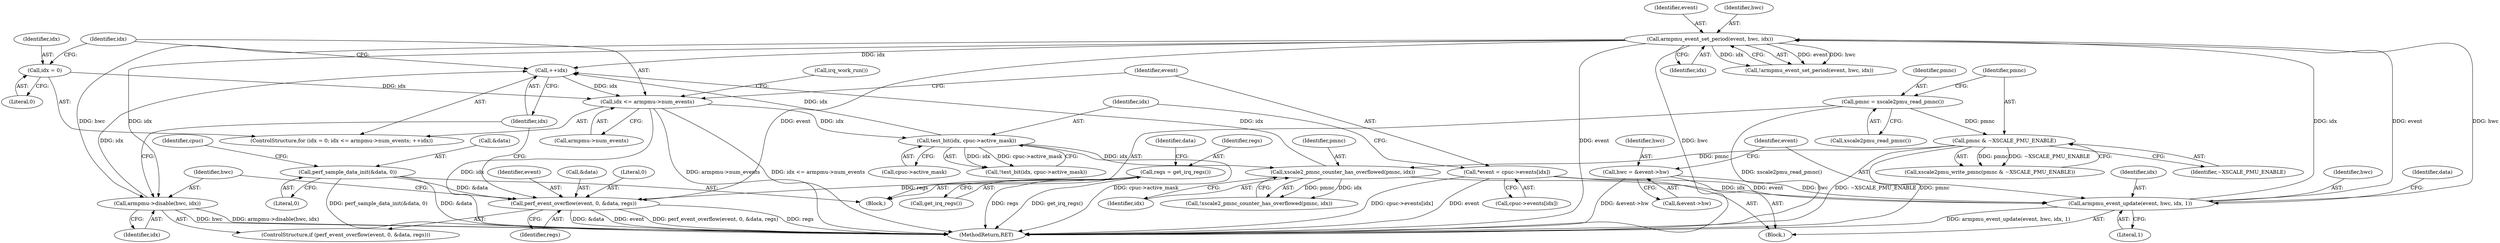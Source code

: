 digraph "1_linux_a8b0ca17b80e92faab46ee7179ba9e99ccb61233_3@pointer" {
"1000208" [label="(Call,perf_event_overflow(event, 0, &data, regs))"];
"1000202" [label="(Call,armpmu_event_set_period(event, hwc, idx))"];
"1000186" [label="(Call,armpmu_event_update(event, hwc, idx, 1))"];
"1000158" [label="(Call,*event = cpuc->events[idx])"];
"1000180" [label="(Call,hwc = &event->hw)"];
"1000176" [label="(Call,xscale2_pmnc_counter_has_overflowed(pmnc, idx))"];
"1000118" [label="(Call,pmnc & ~XSCALE_PMU_ENABLE)"];
"1000114" [label="(Call,pmnc = xscale2pmu_read_pmnc())"];
"1000168" [label="(Call,test_bit(idx, cpuc->active_mask))"];
"1000149" [label="(Call,idx <= armpmu->num_events)"];
"1000154" [label="(Call,++idx)"];
"1000214" [label="(Call,armpmu->disable(hwc, idx))"];
"1000146" [label="(Call,idx = 0)"];
"1000136" [label="(Call,perf_sample_data_init(&data, 0))"];
"1000133" [label="(Call,regs = get_irq_regs())"];
"1000175" [label="(Call,!xscale2_pmnc_counter_has_overflowed(pmnc, idx))"];
"1000154" [label="(Call,++idx)"];
"1000180" [label="(Call,hwc = &event->hw)"];
"1000141" [label="(Identifier,cpuc)"];
"1000117" [label="(Call,xscale2pmu_write_pmnc(pmnc & ~XSCALE_PMU_ENABLE))"];
"1000205" [label="(Identifier,idx)"];
"1000119" [label="(Identifier,pmnc)"];
"1000138" [label="(Identifier,data)"];
"1000156" [label="(Block,)"];
"1000168" [label="(Call,test_bit(idx, cpuc->active_mask))"];
"1000115" [label="(Identifier,pmnc)"];
"1000227" [label="(MethodReturn,RET)"];
"1000155" [label="(Identifier,idx)"];
"1000186" [label="(Call,armpmu_event_update(event, hwc, idx, 1))"];
"1000136" [label="(Call,perf_sample_data_init(&data, 0))"];
"1000118" [label="(Call,pmnc & ~XSCALE_PMU_ENABLE)"];
"1000203" [label="(Identifier,event)"];
"1000170" [label="(Call,cpuc->active_mask)"];
"1000135" [label="(Call,get_irq_regs())"];
"1000176" [label="(Call,xscale2_pmnc_counter_has_overflowed(pmnc, idx))"];
"1000177" [label="(Identifier,pmnc)"];
"1000150" [label="(Identifier,idx)"];
"1000151" [label="(Call,armpmu->num_events)"];
"1000216" [label="(Identifier,idx)"];
"1000147" [label="(Identifier,idx)"];
"1000160" [label="(Call,cpuc->events[idx])"];
"1000169" [label="(Identifier,idx)"];
"1000209" [label="(Identifier,event)"];
"1000133" [label="(Call,regs = get_irq_regs())"];
"1000107" [label="(Block,)"];
"1000202" [label="(Call,armpmu_event_set_period(event, hwc, idx))"];
"1000134" [label="(Identifier,regs)"];
"1000211" [label="(Call,&data)"];
"1000149" [label="(Call,idx <= armpmu->num_events)"];
"1000145" [label="(ControlStructure,for (idx = 0; idx <= armpmu->num_events; ++idx))"];
"1000193" [label="(Identifier,data)"];
"1000187" [label="(Identifier,event)"];
"1000189" [label="(Identifier,idx)"];
"1000207" [label="(ControlStructure,if (perf_event_overflow(event, 0, &data, regs)))"];
"1000201" [label="(Call,!armpmu_event_set_period(event, hwc, idx))"];
"1000178" [label="(Identifier,idx)"];
"1000158" [label="(Call,*event = cpuc->events[idx])"];
"1000116" [label="(Call,xscale2pmu_read_pmnc())"];
"1000139" [label="(Literal,0)"];
"1000214" [label="(Call,armpmu->disable(hwc, idx))"];
"1000120" [label="(Identifier,~XSCALE_PMU_ENABLE)"];
"1000167" [label="(Call,!test_bit(idx, cpuc->active_mask))"];
"1000137" [label="(Call,&data)"];
"1000204" [label="(Identifier,hwc)"];
"1000217" [label="(Call,irq_work_run())"];
"1000148" [label="(Literal,0)"];
"1000114" [label="(Call,pmnc = xscale2pmu_read_pmnc())"];
"1000146" [label="(Call,idx = 0)"];
"1000188" [label="(Identifier,hwc)"];
"1000159" [label="(Identifier,event)"];
"1000181" [label="(Identifier,hwc)"];
"1000208" [label="(Call,perf_event_overflow(event, 0, &data, regs))"];
"1000213" [label="(Identifier,regs)"];
"1000182" [label="(Call,&event->hw)"];
"1000190" [label="(Literal,1)"];
"1000210" [label="(Literal,0)"];
"1000215" [label="(Identifier,hwc)"];
"1000208" -> "1000207"  [label="AST: "];
"1000208" -> "1000213"  [label="CFG: "];
"1000209" -> "1000208"  [label="AST: "];
"1000210" -> "1000208"  [label="AST: "];
"1000211" -> "1000208"  [label="AST: "];
"1000213" -> "1000208"  [label="AST: "];
"1000215" -> "1000208"  [label="CFG: "];
"1000155" -> "1000208"  [label="CFG: "];
"1000208" -> "1000227"  [label="DDG: event"];
"1000208" -> "1000227"  [label="DDG: perf_event_overflow(event, 0, &data, regs)"];
"1000208" -> "1000227"  [label="DDG: regs"];
"1000208" -> "1000227"  [label="DDG: &data"];
"1000202" -> "1000208"  [label="DDG: event"];
"1000136" -> "1000208"  [label="DDG: &data"];
"1000133" -> "1000208"  [label="DDG: regs"];
"1000202" -> "1000201"  [label="AST: "];
"1000202" -> "1000205"  [label="CFG: "];
"1000203" -> "1000202"  [label="AST: "];
"1000204" -> "1000202"  [label="AST: "];
"1000205" -> "1000202"  [label="AST: "];
"1000201" -> "1000202"  [label="CFG: "];
"1000202" -> "1000227"  [label="DDG: event"];
"1000202" -> "1000227"  [label="DDG: hwc"];
"1000202" -> "1000154"  [label="DDG: idx"];
"1000202" -> "1000201"  [label="DDG: event"];
"1000202" -> "1000201"  [label="DDG: hwc"];
"1000202" -> "1000201"  [label="DDG: idx"];
"1000186" -> "1000202"  [label="DDG: event"];
"1000186" -> "1000202"  [label="DDG: hwc"];
"1000186" -> "1000202"  [label="DDG: idx"];
"1000202" -> "1000214"  [label="DDG: hwc"];
"1000202" -> "1000214"  [label="DDG: idx"];
"1000186" -> "1000156"  [label="AST: "];
"1000186" -> "1000190"  [label="CFG: "];
"1000187" -> "1000186"  [label="AST: "];
"1000188" -> "1000186"  [label="AST: "];
"1000189" -> "1000186"  [label="AST: "];
"1000190" -> "1000186"  [label="AST: "];
"1000193" -> "1000186"  [label="CFG: "];
"1000186" -> "1000227"  [label="DDG: armpmu_event_update(event, hwc, idx, 1)"];
"1000158" -> "1000186"  [label="DDG: event"];
"1000180" -> "1000186"  [label="DDG: hwc"];
"1000176" -> "1000186"  [label="DDG: idx"];
"1000158" -> "1000156"  [label="AST: "];
"1000158" -> "1000160"  [label="CFG: "];
"1000159" -> "1000158"  [label="AST: "];
"1000160" -> "1000158"  [label="AST: "];
"1000169" -> "1000158"  [label="CFG: "];
"1000158" -> "1000227"  [label="DDG: event"];
"1000158" -> "1000227"  [label="DDG: cpuc->events[idx]"];
"1000180" -> "1000156"  [label="AST: "];
"1000180" -> "1000182"  [label="CFG: "];
"1000181" -> "1000180"  [label="AST: "];
"1000182" -> "1000180"  [label="AST: "];
"1000187" -> "1000180"  [label="CFG: "];
"1000180" -> "1000227"  [label="DDG: &event->hw"];
"1000176" -> "1000175"  [label="AST: "];
"1000176" -> "1000178"  [label="CFG: "];
"1000177" -> "1000176"  [label="AST: "];
"1000178" -> "1000176"  [label="AST: "];
"1000175" -> "1000176"  [label="CFG: "];
"1000176" -> "1000154"  [label="DDG: idx"];
"1000176" -> "1000175"  [label="DDG: pmnc"];
"1000176" -> "1000175"  [label="DDG: idx"];
"1000118" -> "1000176"  [label="DDG: pmnc"];
"1000168" -> "1000176"  [label="DDG: idx"];
"1000118" -> "1000117"  [label="AST: "];
"1000118" -> "1000120"  [label="CFG: "];
"1000119" -> "1000118"  [label="AST: "];
"1000120" -> "1000118"  [label="AST: "];
"1000117" -> "1000118"  [label="CFG: "];
"1000118" -> "1000227"  [label="DDG: pmnc"];
"1000118" -> "1000227"  [label="DDG: ~XSCALE_PMU_ENABLE"];
"1000118" -> "1000117"  [label="DDG: pmnc"];
"1000118" -> "1000117"  [label="DDG: ~XSCALE_PMU_ENABLE"];
"1000114" -> "1000118"  [label="DDG: pmnc"];
"1000114" -> "1000107"  [label="AST: "];
"1000114" -> "1000116"  [label="CFG: "];
"1000115" -> "1000114"  [label="AST: "];
"1000116" -> "1000114"  [label="AST: "];
"1000119" -> "1000114"  [label="CFG: "];
"1000114" -> "1000227"  [label="DDG: xscale2pmu_read_pmnc()"];
"1000168" -> "1000167"  [label="AST: "];
"1000168" -> "1000170"  [label="CFG: "];
"1000169" -> "1000168"  [label="AST: "];
"1000170" -> "1000168"  [label="AST: "];
"1000167" -> "1000168"  [label="CFG: "];
"1000168" -> "1000227"  [label="DDG: cpuc->active_mask"];
"1000168" -> "1000154"  [label="DDG: idx"];
"1000168" -> "1000167"  [label="DDG: idx"];
"1000168" -> "1000167"  [label="DDG: cpuc->active_mask"];
"1000149" -> "1000168"  [label="DDG: idx"];
"1000149" -> "1000145"  [label="AST: "];
"1000149" -> "1000151"  [label="CFG: "];
"1000150" -> "1000149"  [label="AST: "];
"1000151" -> "1000149"  [label="AST: "];
"1000159" -> "1000149"  [label="CFG: "];
"1000217" -> "1000149"  [label="CFG: "];
"1000149" -> "1000227"  [label="DDG: armpmu->num_events"];
"1000149" -> "1000227"  [label="DDG: idx <= armpmu->num_events"];
"1000149" -> "1000227"  [label="DDG: idx"];
"1000154" -> "1000149"  [label="DDG: idx"];
"1000146" -> "1000149"  [label="DDG: idx"];
"1000154" -> "1000145"  [label="AST: "];
"1000154" -> "1000155"  [label="CFG: "];
"1000155" -> "1000154"  [label="AST: "];
"1000150" -> "1000154"  [label="CFG: "];
"1000214" -> "1000154"  [label="DDG: idx"];
"1000214" -> "1000207"  [label="AST: "];
"1000214" -> "1000216"  [label="CFG: "];
"1000215" -> "1000214"  [label="AST: "];
"1000216" -> "1000214"  [label="AST: "];
"1000155" -> "1000214"  [label="CFG: "];
"1000214" -> "1000227"  [label="DDG: armpmu->disable(hwc, idx)"];
"1000214" -> "1000227"  [label="DDG: hwc"];
"1000146" -> "1000145"  [label="AST: "];
"1000146" -> "1000148"  [label="CFG: "];
"1000147" -> "1000146"  [label="AST: "];
"1000148" -> "1000146"  [label="AST: "];
"1000150" -> "1000146"  [label="CFG: "];
"1000136" -> "1000107"  [label="AST: "];
"1000136" -> "1000139"  [label="CFG: "];
"1000137" -> "1000136"  [label="AST: "];
"1000139" -> "1000136"  [label="AST: "];
"1000141" -> "1000136"  [label="CFG: "];
"1000136" -> "1000227"  [label="DDG: perf_sample_data_init(&data, 0)"];
"1000136" -> "1000227"  [label="DDG: &data"];
"1000133" -> "1000107"  [label="AST: "];
"1000133" -> "1000135"  [label="CFG: "];
"1000134" -> "1000133"  [label="AST: "];
"1000135" -> "1000133"  [label="AST: "];
"1000138" -> "1000133"  [label="CFG: "];
"1000133" -> "1000227"  [label="DDG: regs"];
"1000133" -> "1000227"  [label="DDG: get_irq_regs()"];
}
